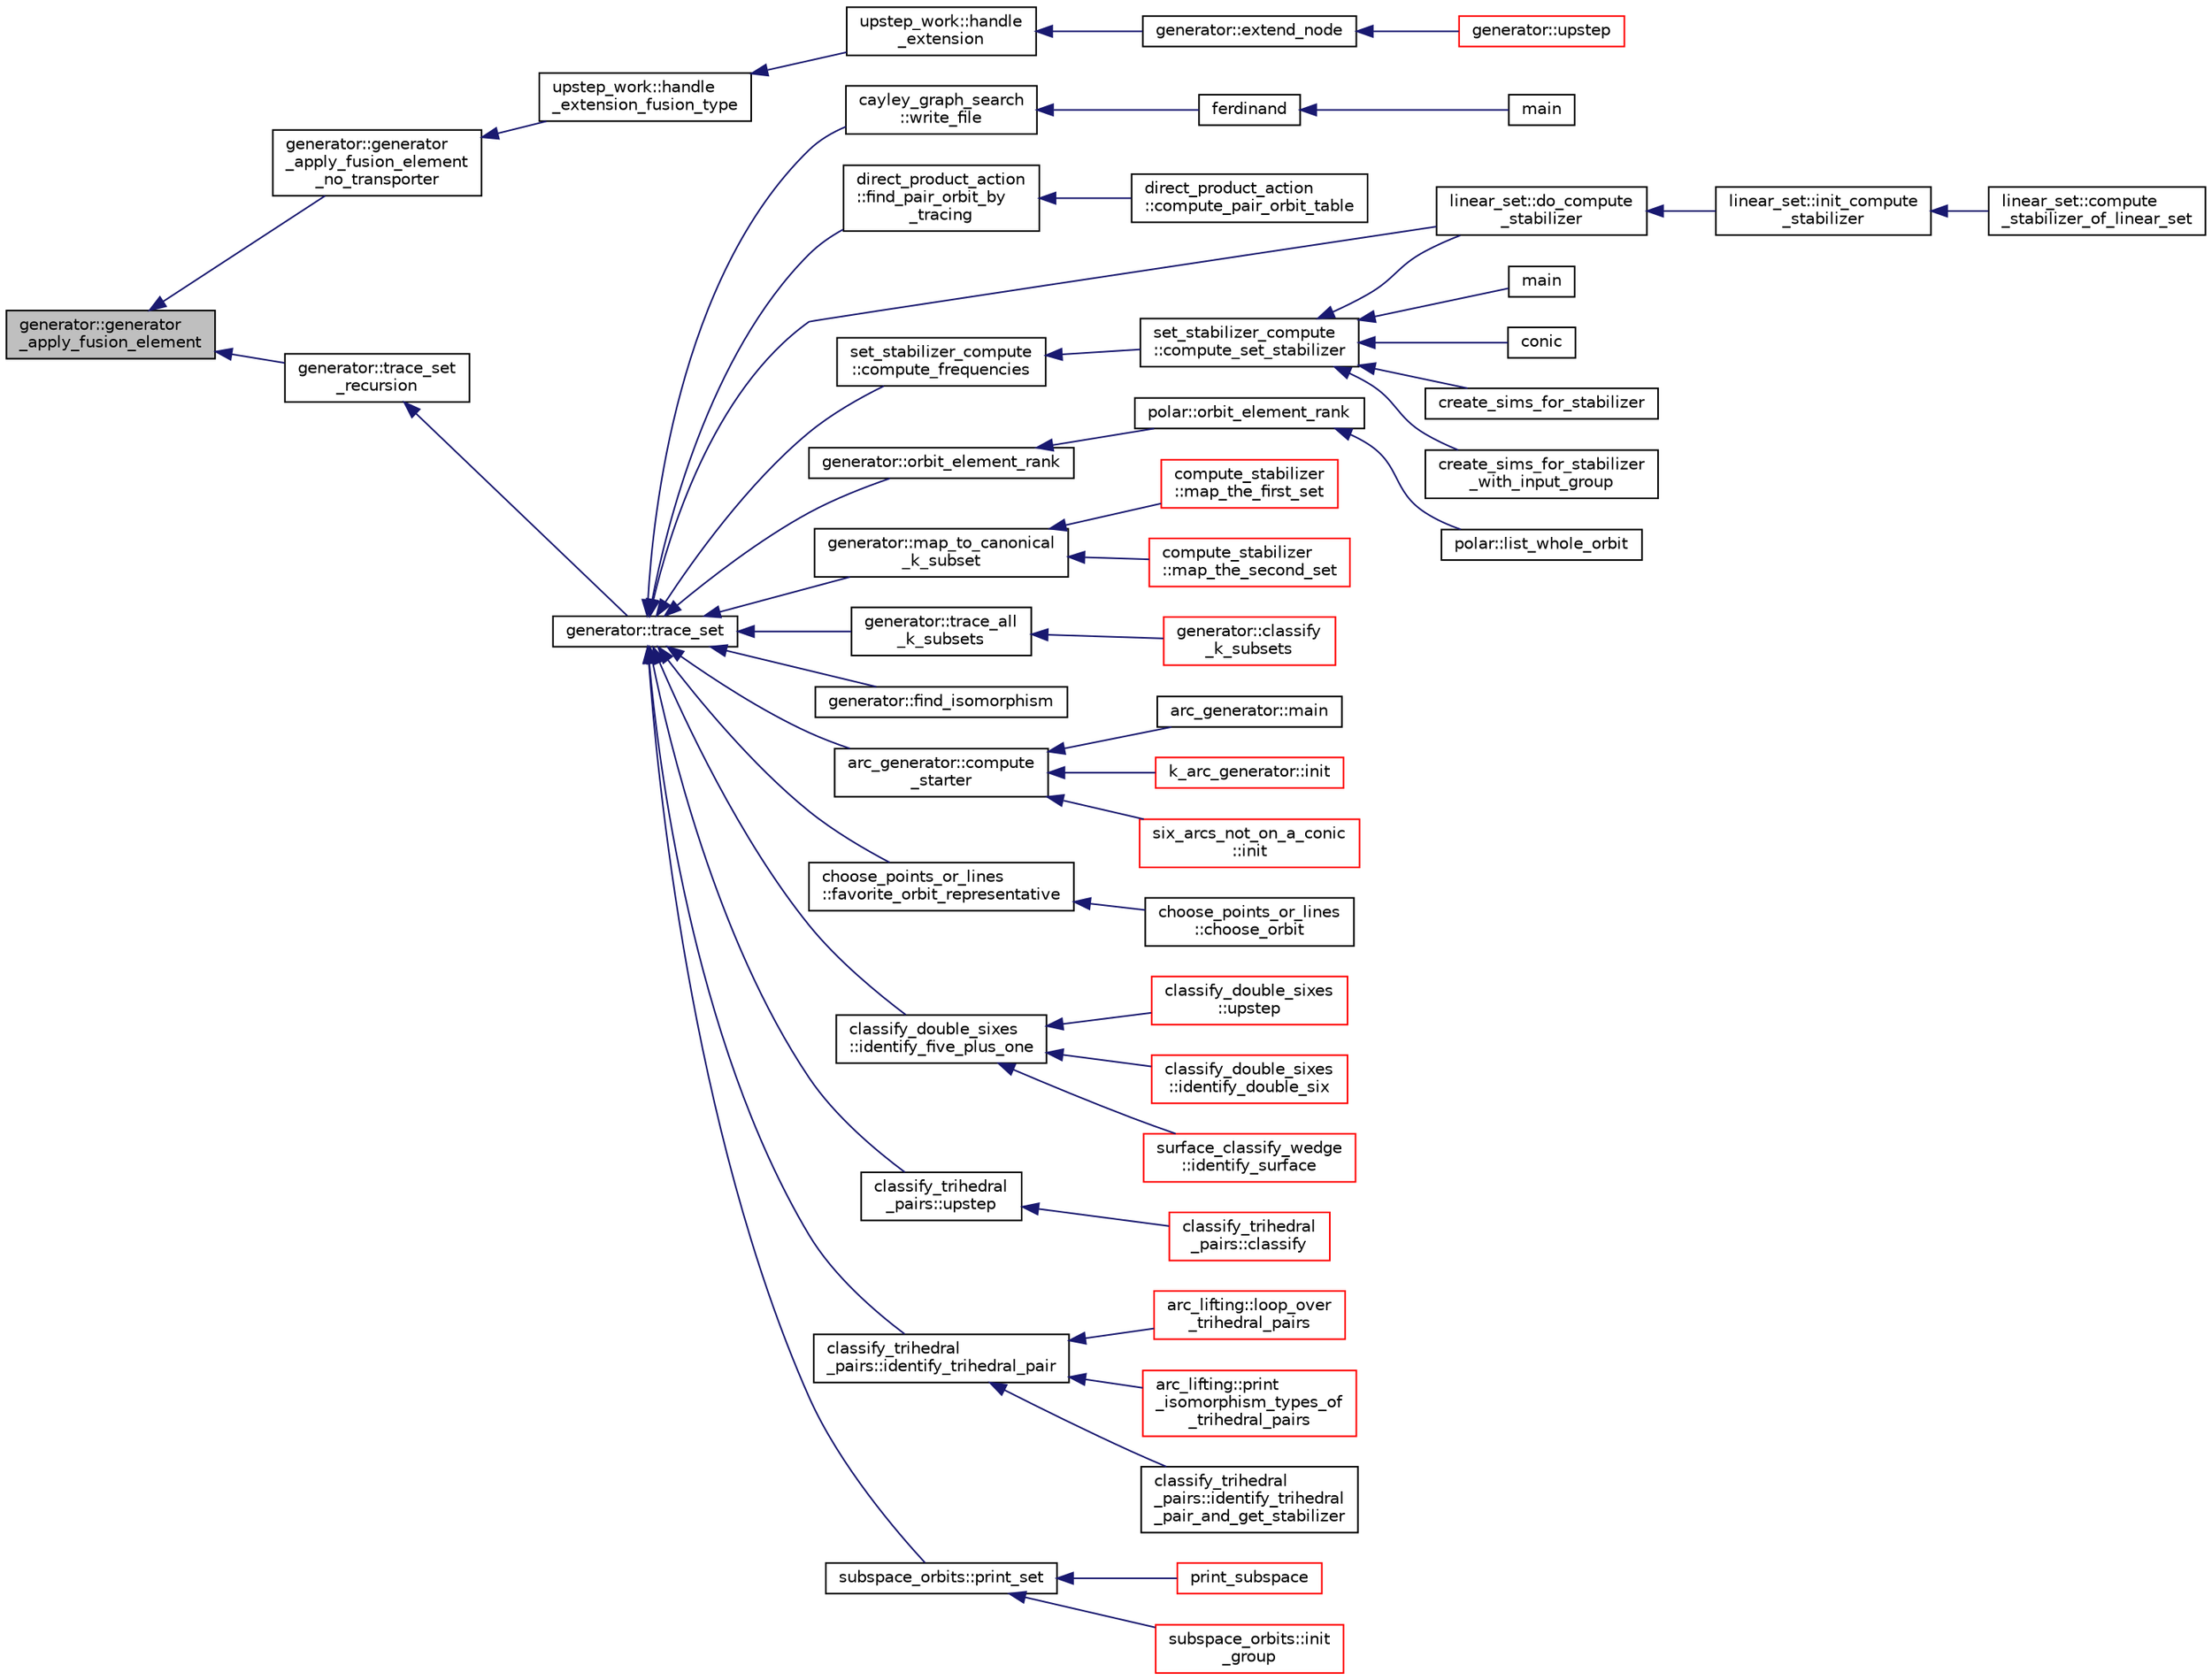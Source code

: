 digraph "generator::generator_apply_fusion_element"
{
  edge [fontname="Helvetica",fontsize="10",labelfontname="Helvetica",labelfontsize="10"];
  node [fontname="Helvetica",fontsize="10",shape=record];
  rankdir="LR";
  Node8498 [label="generator::generator\l_apply_fusion_element",height=0.2,width=0.4,color="black", fillcolor="grey75", style="filled", fontcolor="black"];
  Node8498 -> Node8499 [dir="back",color="midnightblue",fontsize="10",style="solid",fontname="Helvetica"];
  Node8499 [label="generator::generator\l_apply_fusion_element\l_no_transporter",height=0.2,width=0.4,color="black", fillcolor="white", style="filled",URL="$d7/d73/classgenerator.html#af24208532adef9662cb46fbb57daa0f5"];
  Node8499 -> Node8500 [dir="back",color="midnightblue",fontsize="10",style="solid",fontname="Helvetica"];
  Node8500 [label="upstep_work::handle\l_extension_fusion_type",height=0.2,width=0.4,color="black", fillcolor="white", style="filled",URL="$d2/dd6/classupstep__work.html#a36d44fd802b8b56c9ae1d64485e5f396"];
  Node8500 -> Node8501 [dir="back",color="midnightblue",fontsize="10",style="solid",fontname="Helvetica"];
  Node8501 [label="upstep_work::handle\l_extension",height=0.2,width=0.4,color="black", fillcolor="white", style="filled",URL="$d2/dd6/classupstep__work.html#ad8ba22a74e9884f92e11340b24e6a6d6"];
  Node8501 -> Node8502 [dir="back",color="midnightblue",fontsize="10",style="solid",fontname="Helvetica"];
  Node8502 [label="generator::extend_node",height=0.2,width=0.4,color="black", fillcolor="white", style="filled",URL="$d7/d73/classgenerator.html#ac71fa071cf218f54cdd9306a541744ae"];
  Node8502 -> Node8503 [dir="back",color="midnightblue",fontsize="10",style="solid",fontname="Helvetica"];
  Node8503 [label="generator::upstep",height=0.2,width=0.4,color="red", fillcolor="white", style="filled",URL="$d7/d73/classgenerator.html#ae0f2cebdabc821837f633656d7b0fdfe"];
  Node8498 -> Node8572 [dir="back",color="midnightblue",fontsize="10",style="solid",fontname="Helvetica"];
  Node8572 [label="generator::trace_set\l_recursion",height=0.2,width=0.4,color="black", fillcolor="white", style="filled",URL="$d7/d73/classgenerator.html#aede118133e199ff6a1a381c7da8366b4"];
  Node8572 -> Node8573 [dir="back",color="midnightblue",fontsize="10",style="solid",fontname="Helvetica"];
  Node8573 [label="generator::trace_set",height=0.2,width=0.4,color="black", fillcolor="white", style="filled",URL="$d7/d73/classgenerator.html#ae34b55cbb999d9b2aa9dacc8748de0b2"];
  Node8573 -> Node8574 [dir="back",color="midnightblue",fontsize="10",style="solid",fontname="Helvetica"];
  Node8574 [label="cayley_graph_search\l::write_file",height=0.2,width=0.4,color="black", fillcolor="white", style="filled",URL="$de/dae/classcayley__graph__search.html#a428879782c317f9a4f9524ea5d16072b"];
  Node8574 -> Node8528 [dir="back",color="midnightblue",fontsize="10",style="solid",fontname="Helvetica"];
  Node8528 [label="ferdinand",height=0.2,width=0.4,color="black", fillcolor="white", style="filled",URL="$da/df3/ferdinand_8_c.html#a322b57727d23cf5a0932f11c30ea18d9"];
  Node8528 -> Node8529 [dir="back",color="midnightblue",fontsize="10",style="solid",fontname="Helvetica"];
  Node8529 [label="main",height=0.2,width=0.4,color="black", fillcolor="white", style="filled",URL="$da/df3/ferdinand_8_c.html#a3c04138a5bfe5d72780bb7e82a18e627"];
  Node8573 -> Node8575 [dir="back",color="midnightblue",fontsize="10",style="solid",fontname="Helvetica"];
  Node8575 [label="direct_product_action\l::find_pair_orbit_by\l_tracing",height=0.2,width=0.4,color="black", fillcolor="white", style="filled",URL="$d3/d78/classdirect__product__action.html#a3be00d7f58784ee6afd8c932fa5b7ecb"];
  Node8575 -> Node8576 [dir="back",color="midnightblue",fontsize="10",style="solid",fontname="Helvetica"];
  Node8576 [label="direct_product_action\l::compute_pair_orbit_table",height=0.2,width=0.4,color="black", fillcolor="white", style="filled",URL="$d3/d78/classdirect__product__action.html#a063c1776ec314fa1667db88a19cc7878"];
  Node8573 -> Node8508 [dir="back",color="midnightblue",fontsize="10",style="solid",fontname="Helvetica"];
  Node8508 [label="linear_set::do_compute\l_stabilizer",height=0.2,width=0.4,color="black", fillcolor="white", style="filled",URL="$dd/d86/classlinear__set.html#ae8f58ded28fb5370f4459cca42b7463b"];
  Node8508 -> Node8509 [dir="back",color="midnightblue",fontsize="10",style="solid",fontname="Helvetica"];
  Node8509 [label="linear_set::init_compute\l_stabilizer",height=0.2,width=0.4,color="black", fillcolor="white", style="filled",URL="$dd/d86/classlinear__set.html#a0cc3eaec1896fdc977b62e94623b055b"];
  Node8509 -> Node8510 [dir="back",color="midnightblue",fontsize="10",style="solid",fontname="Helvetica"];
  Node8510 [label="linear_set::compute\l_stabilizer_of_linear_set",height=0.2,width=0.4,color="black", fillcolor="white", style="filled",URL="$dd/d86/classlinear__set.html#a098a133edfbaae0fd347a69c50bdbee2"];
  Node8573 -> Node8577 [dir="back",color="midnightblue",fontsize="10",style="solid",fontname="Helvetica"];
  Node8577 [label="set_stabilizer_compute\l::compute_frequencies",height=0.2,width=0.4,color="black", fillcolor="white", style="filled",URL="$d8/dc6/classset__stabilizer__compute.html#a459b73693d4f42700e03475f378c7e55"];
  Node8577 -> Node8505 [dir="back",color="midnightblue",fontsize="10",style="solid",fontname="Helvetica"];
  Node8505 [label="set_stabilizer_compute\l::compute_set_stabilizer",height=0.2,width=0.4,color="black", fillcolor="white", style="filled",URL="$d8/dc6/classset__stabilizer__compute.html#ad4f92074322e98c7cd0ed5d4f8486b76"];
  Node8505 -> Node8506 [dir="back",color="midnightblue",fontsize="10",style="solid",fontname="Helvetica"];
  Node8506 [label="main",height=0.2,width=0.4,color="black", fillcolor="white", style="filled",URL="$db/d67/test__hyperoval_8_c.html#a3c04138a5bfe5d72780bb7e82a18e627"];
  Node8505 -> Node8507 [dir="back",color="midnightblue",fontsize="10",style="solid",fontname="Helvetica"];
  Node8507 [label="conic",height=0.2,width=0.4,color="black", fillcolor="white", style="filled",URL="$d4/de8/conic_8_c.html#a96def9474b981a9d5831a9b48d85d652"];
  Node8505 -> Node8508 [dir="back",color="midnightblue",fontsize="10",style="solid",fontname="Helvetica"];
  Node8505 -> Node8511 [dir="back",color="midnightblue",fontsize="10",style="solid",fontname="Helvetica"];
  Node8511 [label="create_sims_for_stabilizer",height=0.2,width=0.4,color="black", fillcolor="white", style="filled",URL="$d0/d76/tl__algebra__and__number__theory_8h.html#af2c67d225072549409be710ac3cd30f8"];
  Node8505 -> Node8512 [dir="back",color="midnightblue",fontsize="10",style="solid",fontname="Helvetica"];
  Node8512 [label="create_sims_for_stabilizer\l_with_input_group",height=0.2,width=0.4,color="black", fillcolor="white", style="filled",URL="$d0/d76/tl__algebra__and__number__theory_8h.html#af5482567a8d6ba5c2fe593bf6f7f9a0f"];
  Node8573 -> Node8578 [dir="back",color="midnightblue",fontsize="10",style="solid",fontname="Helvetica"];
  Node8578 [label="generator::orbit_element_rank",height=0.2,width=0.4,color="black", fillcolor="white", style="filled",URL="$d7/d73/classgenerator.html#a98e10a923dffa737fdb6ebc703d53fae"];
  Node8578 -> Node8579 [dir="back",color="midnightblue",fontsize="10",style="solid",fontname="Helvetica"];
  Node8579 [label="polar::orbit_element_rank",height=0.2,width=0.4,color="black", fillcolor="white", style="filled",URL="$da/d1c/classpolar.html#a70551ff23175b280b66bce27fe200275"];
  Node8579 -> Node8580 [dir="back",color="midnightblue",fontsize="10",style="solid",fontname="Helvetica"];
  Node8580 [label="polar::list_whole_orbit",height=0.2,width=0.4,color="black", fillcolor="white", style="filled",URL="$da/d1c/classpolar.html#a26f04b7c75e45604ab772931ed2916fd"];
  Node8573 -> Node8581 [dir="back",color="midnightblue",fontsize="10",style="solid",fontname="Helvetica"];
  Node8581 [label="generator::map_to_canonical\l_k_subset",height=0.2,width=0.4,color="black", fillcolor="white", style="filled",URL="$d7/d73/classgenerator.html#acb86c3093119ba960ff942427d86f4e6"];
  Node8581 -> Node8582 [dir="back",color="midnightblue",fontsize="10",style="solid",fontname="Helvetica"];
  Node8582 [label="compute_stabilizer\l::map_the_first_set",height=0.2,width=0.4,color="red", fillcolor="white", style="filled",URL="$d8/d30/classcompute__stabilizer.html#aa6e4fadcc19cb8277fadb010f945f169"];
  Node8581 -> Node8586 [dir="back",color="midnightblue",fontsize="10",style="solid",fontname="Helvetica"];
  Node8586 [label="compute_stabilizer\l::map_the_second_set",height=0.2,width=0.4,color="red", fillcolor="white", style="filled",URL="$d8/d30/classcompute__stabilizer.html#adb48cb6be62614928c8a54f06ccb243d"];
  Node8573 -> Node8589 [dir="back",color="midnightblue",fontsize="10",style="solid",fontname="Helvetica"];
  Node8589 [label="generator::trace_all\l_k_subsets",height=0.2,width=0.4,color="black", fillcolor="white", style="filled",URL="$d7/d73/classgenerator.html#a1fd0b36d851eb2d4e9042b8a25b951c0"];
  Node8589 -> Node8590 [dir="back",color="midnightblue",fontsize="10",style="solid",fontname="Helvetica"];
  Node8590 [label="generator::classify\l_k_subsets",height=0.2,width=0.4,color="red", fillcolor="white", style="filled",URL="$d7/d73/classgenerator.html#ace87c54ea0877c8b4381c124fa0daf80"];
  Node8573 -> Node8592 [dir="back",color="midnightblue",fontsize="10",style="solid",fontname="Helvetica"];
  Node8592 [label="generator::find_isomorphism",height=0.2,width=0.4,color="black", fillcolor="white", style="filled",URL="$d7/d73/classgenerator.html#a12bc0e823d0faf0e38e7b28d279339ac"];
  Node8573 -> Node8555 [dir="back",color="midnightblue",fontsize="10",style="solid",fontname="Helvetica"];
  Node8555 [label="arc_generator::compute\l_starter",height=0.2,width=0.4,color="black", fillcolor="white", style="filled",URL="$d4/d21/classarc__generator.html#aad1dcec3a1c302e743d574bd1ac857d9"];
  Node8555 -> Node8554 [dir="back",color="midnightblue",fontsize="10",style="solid",fontname="Helvetica"];
  Node8554 [label="arc_generator::main",height=0.2,width=0.4,color="black", fillcolor="white", style="filled",URL="$d4/d21/classarc__generator.html#ad80140b51b165dad1fe6ab232be7829a"];
  Node8555 -> Node8556 [dir="back",color="midnightblue",fontsize="10",style="solid",fontname="Helvetica"];
  Node8556 [label="k_arc_generator::init",height=0.2,width=0.4,color="red", fillcolor="white", style="filled",URL="$d6/dd8/classk__arc__generator.html#a6036d9f52ede9f8ca681505626b5361d"];
  Node8555 -> Node8558 [dir="back",color="midnightblue",fontsize="10",style="solid",fontname="Helvetica"];
  Node8558 [label="six_arcs_not_on_a_conic\l::init",height=0.2,width=0.4,color="red", fillcolor="white", style="filled",URL="$d8/de6/classsix__arcs__not__on__a__conic.html#a7a4d5cf8a098488729934cfa8a70944a"];
  Node8573 -> Node8593 [dir="back",color="midnightblue",fontsize="10",style="solid",fontname="Helvetica"];
  Node8593 [label="choose_points_or_lines\l::favorite_orbit_representative",height=0.2,width=0.4,color="black", fillcolor="white", style="filled",URL="$d6/d75/classchoose__points__or__lines.html#ae2f603d9869c63a6ede08afc8e2da234"];
  Node8593 -> Node8594 [dir="back",color="midnightblue",fontsize="10",style="solid",fontname="Helvetica"];
  Node8594 [label="choose_points_or_lines\l::choose_orbit",height=0.2,width=0.4,color="black", fillcolor="white", style="filled",URL="$d6/d75/classchoose__points__or__lines.html#a17def7dc2b9407b483d887fb24fab74d"];
  Node8573 -> Node8595 [dir="back",color="midnightblue",fontsize="10",style="solid",fontname="Helvetica"];
  Node8595 [label="classify_double_sixes\l::identify_five_plus_one",height=0.2,width=0.4,color="black", fillcolor="white", style="filled",URL="$dd/d23/classclassify__double__sixes.html#aa78728c03ff9c37c26413c3d1ebac85a"];
  Node8595 -> Node8596 [dir="back",color="midnightblue",fontsize="10",style="solid",fontname="Helvetica"];
  Node8596 [label="classify_double_sixes\l::upstep",height=0.2,width=0.4,color="red", fillcolor="white", style="filled",URL="$dd/d23/classclassify__double__sixes.html#af69579aea0c34504ccfe37a4f9d992ef"];
  Node8595 -> Node8598 [dir="back",color="midnightblue",fontsize="10",style="solid",fontname="Helvetica"];
  Node8598 [label="classify_double_sixes\l::identify_double_six",height=0.2,width=0.4,color="red", fillcolor="white", style="filled",URL="$dd/d23/classclassify__double__sixes.html#a2f207ab7c9032711e982d16ff3ff753f"];
  Node8595 -> Node8601 [dir="back",color="midnightblue",fontsize="10",style="solid",fontname="Helvetica"];
  Node8601 [label="surface_classify_wedge\l::identify_surface",height=0.2,width=0.4,color="red", fillcolor="white", style="filled",URL="$d7/d5c/classsurface__classify__wedge.html#a0ee820a0324434792bd5362b4606de80"];
  Node8573 -> Node8603 [dir="back",color="midnightblue",fontsize="10",style="solid",fontname="Helvetica"];
  Node8603 [label="classify_trihedral\l_pairs::upstep",height=0.2,width=0.4,color="black", fillcolor="white", style="filled",URL="$d1/d21/classclassify__trihedral__pairs.html#a4134a82fca1d3962311921731ce001eb"];
  Node8603 -> Node8538 [dir="back",color="midnightblue",fontsize="10",style="solid",fontname="Helvetica"];
  Node8538 [label="classify_trihedral\l_pairs::classify",height=0.2,width=0.4,color="red", fillcolor="white", style="filled",URL="$d1/d21/classclassify__trihedral__pairs.html#a134e4c3042163c24bf57050f26e364e1"];
  Node8573 -> Node8604 [dir="back",color="midnightblue",fontsize="10",style="solid",fontname="Helvetica"];
  Node8604 [label="classify_trihedral\l_pairs::identify_trihedral_pair",height=0.2,width=0.4,color="black", fillcolor="white", style="filled",URL="$d1/d21/classclassify__trihedral__pairs.html#a1a85f616b5043da9f7e585868b0d191d"];
  Node8604 -> Node8605 [dir="back",color="midnightblue",fontsize="10",style="solid",fontname="Helvetica"];
  Node8605 [label="arc_lifting::loop_over\l_trihedral_pairs",height=0.2,width=0.4,color="red", fillcolor="white", style="filled",URL="$dc/db7/classarc__lifting.html#a30126f5ed4126d604c191aa4d1f7505a"];
  Node8604 -> Node8609 [dir="back",color="midnightblue",fontsize="10",style="solid",fontname="Helvetica"];
  Node8609 [label="arc_lifting::print\l_isomorphism_types_of\l_trihedral_pairs",height=0.2,width=0.4,color="red", fillcolor="white", style="filled",URL="$dc/db7/classarc__lifting.html#ac2ea90f2acf97c870a7f46f7b125b8b7"];
  Node8604 -> Node8611 [dir="back",color="midnightblue",fontsize="10",style="solid",fontname="Helvetica"];
  Node8611 [label="classify_trihedral\l_pairs::identify_trihedral\l_pair_and_get_stabilizer",height=0.2,width=0.4,color="black", fillcolor="white", style="filled",URL="$d1/d21/classclassify__trihedral__pairs.html#a433489bad83d619b71a688e6a03a3210"];
  Node8573 -> Node8612 [dir="back",color="midnightblue",fontsize="10",style="solid",fontname="Helvetica"];
  Node8612 [label="subspace_orbits::print_set",height=0.2,width=0.4,color="black", fillcolor="white", style="filled",URL="$d2/d9f/classsubspace__orbits.html#a25e7fad26b5e83ab2464bcfeb50572aa"];
  Node8612 -> Node8613 [dir="back",color="midnightblue",fontsize="10",style="solid",fontname="Helvetica"];
  Node8613 [label="print_subspace",height=0.2,width=0.4,color="red", fillcolor="white", style="filled",URL="$da/dd5/subspace__orbits__main_8_c.html#ae58f518aaf4590347ebdd0af5d3a3ffa"];
  Node8612 -> Node8614 [dir="back",color="midnightblue",fontsize="10",style="solid",fontname="Helvetica"];
  Node8614 [label="subspace_orbits::init\l_group",height=0.2,width=0.4,color="red", fillcolor="white", style="filled",URL="$d2/d9f/classsubspace__orbits.html#ad7dfe4f51cd3eea6ccfd5318e23d36c3"];
}
